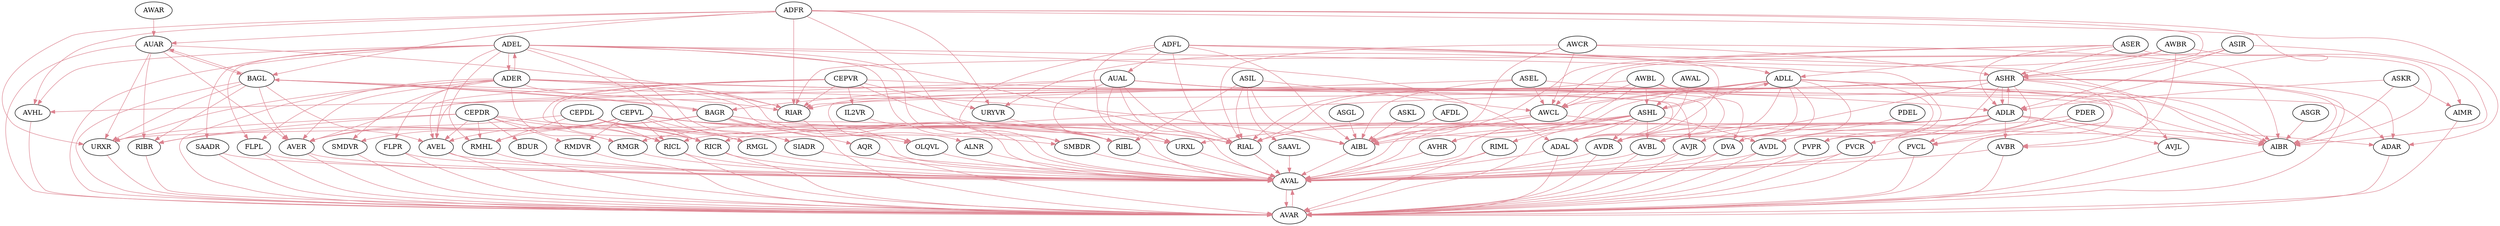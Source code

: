 digraph "" {
	RMGR	[layer=1];
	AVAL	[layer=2];
	RMGR -> AVAL	[key=0,
		alpha=0.5,
		color="#DC828F",
		edge_type=chemical,
		weight=1];
	ALNR	[layer=1];
	ALNR -> AVAL	[key=0,
		alpha=0.5,
		color="#DC828F",
		edge_type=chemical,
		weight=6];
	FLPL	[layer=1];
	AVAR	[layer=2];
	FLPL -> AVAR	[key=0,
		alpha=0.5,
		color="#DC828F",
		edge_type=chemical,
		weight=48];
	FLPL -> AVAL	[key=0,
		alpha=0.5,
		color="#DC828F",
		edge_type=chemical,
		weight=33];
	ADEL	[layer=1];
	ADEL -> FLPL	[key=0,
		alpha=0.5,
		color="#DC828F",
		edge_type=chemical,
		weight=4];
	ADER	[layer=1];
	ADEL -> ADER	[key=0,
		alpha=0.5,
		color="#DC828F",
		edge_type=chemical,
		weight=5];
	ADEL -> AVAR	[key=0,
		alpha=0.5,
		color="#DC828F",
		edge_type=chemical,
		weight=9];
	ADEL -> AVAL	[key=0,
		alpha=0.5,
		color="#DC828F",
		edge_type=chemical,
		weight=7];
	ADAL	[layer=1];
	ADEL -> ADAL	[key=0,
		alpha=0.5,
		color="#DC828F",
		edge_type=chemical,
		weight=1];
	SIADR	[layer=1];
	ADEL -> SIADR	[key=0,
		alpha=0.5,
		color="#DC828F",
		edge_type=chemical,
		weight=2];
	AVEL	[layer=1];
	ADEL -> AVEL	[key=0,
		alpha=0.5,
		color="#DC828F",
		edge_type=chemical,
		weight=3];
	AVDL	[layer=1];
	ADEL -> AVDL	[key=0,
		alpha=0.5,
		color="#DC828F",
		edge_type=chemical,
		weight=2];
	SMBDR	[layer=1];
	ADEL -> SMBDR	[key=0,
		alpha=0.5,
		color="#DC828F",
		edge_type=chemical,
		weight=1];
	RIAL	[layer=1];
	ADEL -> RIAL	[key=0,
		alpha=0.5,
		color="#DC828F",
		edge_type=chemical,
		weight=2];
	RMGL	[layer=1];
	ADEL -> RMGL	[key=0,
		alpha=0.5,
		color="#DC828F",
		edge_type=chemical,
		weight=7];
	SAADR	[layer=1];
	ADEL -> SAADR	[key=0,
		alpha=0.5,
		color="#DC828F",
		edge_type=chemical,
		weight=1];
	AVHL	[layer=1];
	ADEL -> AVHL	[key=0,
		alpha=0.5,
		color="#DC828F",
		edge_type=chemical,
		weight=2];
	RMHL	[layer=1];
	ADEL -> RMHL	[key=0,
		alpha=0.5,
		color="#DC828F",
		edge_type=chemical,
		weight=1];
	ADER -> RMGR	[key=0,
		alpha=0.5,
		color="#DC828F",
		edge_type=chemical,
		weight=5];
	ADER -> ALNR	[key=0,
		alpha=0.5,
		color="#DC828F",
		edge_type=chemical,
		weight=1];
	ADER -> FLPL	[key=0,
		alpha=0.5,
		color="#DC828F",
		edge_type=chemical,
		weight=1];
	ADER -> ADEL	[key=0,
		alpha=0.5,
		color="#DC828F",
		edge_type=chemical,
		weight=3];
	AVDR	[layer=1];
	ADER -> AVDR	[key=0,
		alpha=0.5,
		color="#DC828F",
		edge_type=chemical,
		weight=5];
	FLPR	[layer=1];
	ADER -> FLPR	[key=0,
		alpha=0.5,
		color="#DC828F",
		edge_type=chemical,
		weight=4];
	AVER	[layer=1];
	ADER -> AVER	[key=0,
		alpha=0.5,
		color="#DC828F",
		edge_type=chemical,
		weight=4];
	ADER -> AVAR	[key=0,
		alpha=0.5,
		color="#DC828F",
		edge_type=chemical,
		weight=4];
	AVJR	[layer=1];
	ADER -> AVJR	[key=0,
		alpha=0.5,
		color="#DC828F",
		edge_type=chemical,
		weight=1];
	ADER -> AVAL	[key=0,
		alpha=0.5,
		color="#DC828F",
		edge_type=chemical,
		weight=9];
	RIAR	[layer=1];
	ADER -> RIAR	[key=0,
		alpha=0.5,
		color="#DC828F",
		edge_type=chemical,
		weight=1];
	URXR	[layer=1];
	ADER -> URXR	[key=0,
		alpha=0.5,
		color="#DC828F",
		edge_type=chemical,
		weight=2];
	SMDVR	[layer=1];
	ADER -> SMDVR	[key=0,
		alpha=0.5,
		color="#DC828F",
		edge_type=chemical,
		weight=1];
	ADAR	[layer=1];
	ADER -> ADAR	[key=0,
		alpha=0.5,
		color="#DC828F",
		edge_type=chemical,
		weight=1];
	AVDR -> AVAR	[key=0,
		alpha=0.5,
		color="#DC828F",
		edge_type=chemical,
		weight=52];
	AVDR -> AVAL	[key=0,
		alpha=0.5,
		color="#DC828F",
		edge_type=chemical,
		weight=41];
	FLPR -> AVAR	[key=0,
		alpha=0.5,
		color="#DC828F",
		edge_type=chemical,
		weight=10];
	FLPR -> AVAL	[key=0,
		alpha=0.5,
		color="#DC828F",
		edge_type=chemical,
		weight=23];
	AVER -> AVAR	[key=0,
		alpha=0.5,
		color="#DC828F",
		edge_type=chemical,
		weight=33];
	AVER -> AVAL	[key=0,
		alpha=0.5,
		color="#DC828F",
		edge_type=chemical,
		weight=14];
	AVAR -> AVAL	[key=0,
		alpha=0.5,
		color="#DC828F",
		edge_type=chemical,
		weight=7];
	AVJR -> AVAR	[key=0,
		alpha=0.5,
		color="#DC828F",
		edge_type=chemical,
		weight=5];
	AVJR -> AVAL	[key=0,
		alpha=0.5,
		color="#DC828F",
		edge_type=chemical,
		weight=4];
	AVAL -> AVAR	[key=0,
		alpha=0.5,
		color="#DC828F",
		edge_type=chemical,
		weight=12];
	RIAR -> AVAR	[key=0,
		alpha=0.5,
		color="#DC828F",
		edge_type=chemical,
		weight=2];
	URXR -> AVAR	[key=0,
		alpha=0.5,
		color="#DC828F",
		edge_type=chemical,
		weight=2];
	SMDVR -> AVAR	[key=0,
		alpha=0.5,
		color="#DC828F",
		edge_type=chemical,
		weight=1];
	ADAR -> AVAR	[key=0,
		alpha=0.5,
		color="#DC828F",
		edge_type=chemical,
		weight=8];
	ADAL -> AVAR	[key=0,
		alpha=0.5,
		color="#DC828F",
		edge_type=chemical,
		weight=7];
	ADAL -> AVAL	[key=0,
		alpha=0.5,
		color="#DC828F",
		edge_type=chemical,
		weight=3];
	SIADR -> AVAL	[key=0,
		alpha=0.5,
		color="#DC828F",
		edge_type=chemical,
		weight=1];
	AVEL -> AVAR	[key=0,
		alpha=0.5,
		color="#DC828F",
		edge_type=chemical,
		weight=3];
	AVEL -> AVAL	[key=0,
		alpha=0.5,
		color="#DC828F",
		edge_type=chemical,
		weight=17];
	AVDL -> AVAR	[key=0,
		alpha=0.5,
		color="#DC828F",
		edge_type=chemical,
		weight=37];
	AVDL -> AVAL	[key=0,
		alpha=0.5,
		color="#DC828F",
		edge_type=chemical,
		weight=37];
	SMBDR -> AVAL	[key=0,
		alpha=0.5,
		color="#DC828F",
		edge_type=chemical,
		weight=1];
	RIAL -> AVAL	[key=0,
		alpha=0.5,
		color="#DC828F",
		edge_type=chemical,
		weight=2];
	RMGL -> AVAL	[key=0,
		alpha=0.5,
		color="#DC828F",
		edge_type=chemical,
		weight=3];
	SAADR -> AVAR	[key=0,
		alpha=0.5,
		color="#DC828F",
		edge_type=chemical,
		weight=26];
	SAADR -> AVAL	[key=0,
		alpha=0.5,
		color="#DC828F",
		edge_type=chemical,
		weight=1];
	AVHL -> AVAR	[key=0,
		alpha=0.5,
		color="#DC828F",
		edge_type=chemical,
		weight=1];
	RMHL -> AVAR	[key=0,
		alpha=0.5,
		color="#DC828F",
		edge_type=chemical,
		weight=1];
	AIBL	[layer=1];
	AIBL -> AVAL	[key=0,
		alpha=0.5,
		color="#DC828F",
		edge_type=chemical,
		weight=5];
	RIBL	[layer=1];
	RIBL -> AVAL	[key=0,
		alpha=0.5,
		color="#DC828F",
		edge_type=chemical,
		weight=5];
	ADLL	[layer=1];
	ADLL -> AVDR	[key=0,
		alpha=0.5,
		color="#DC828F",
		edge_type=chemical,
		weight=15];
	ADLL -> AVAR	[key=0,
		alpha=0.5,
		color="#DC828F",
		edge_type=chemical,
		weight=5];
	ADLL -> AVJR	[key=0,
		alpha=0.5,
		color="#DC828F",
		edge_type=chemical,
		weight=9];
	ADLL -> AVAL	[key=0,
		alpha=0.5,
		color="#DC828F",
		edge_type=chemical,
		weight=9];
	ADLL -> ADAL	[key=0,
		alpha=0.5,
		color="#DC828F",
		edge_type=chemical,
		weight=1];
	ADLL -> AVDL	[key=0,
		alpha=0.5,
		color="#DC828F",
		edge_type=chemical,
		weight=4];
	ADLL -> RIAL	[key=0,
		alpha=0.5,
		color="#DC828F",
		edge_type=chemical,
		weight=1];
	ADLL -> AIBL	[key=0,
		alpha=0.5,
		color="#DC828F",
		edge_type=chemical,
		weight=26];
	AVBL	[layer=1];
	ADLL -> AVBL	[key=0,
		alpha=0.5,
		color="#DC828F",
		edge_type=chemical,
		weight=12];
	AVJL	[layer=1];
	ADLL -> AVJL	[key=0,
		alpha=0.5,
		color="#DC828F",
		edge_type=chemical,
		weight=3];
	OLQVL	[layer=1];
	ADLL -> OLQVL	[key=0,
		alpha=0.5,
		color="#DC828F",
		edge_type=chemical,
		weight=2];
	AWCL	[layer=1];
	ADLL -> AWCL	[key=0,
		alpha=0.5,
		color="#DC828F",
		edge_type=chemical,
		weight=2];
	ASHL	[layer=1];
	ADLL -> ASHL	[key=0,
		alpha=0.5,
		color="#DC828F",
		edge_type=chemical,
		weight=6];
	AUAL	[layer=1];
	AUAL -> AVDR	[key=0,
		alpha=0.5,
		color="#DC828F",
		edge_type=chemical,
		weight=2];
	AUAL -> AVAL	[key=0,
		alpha=0.5,
		color="#DC828F",
		edge_type=chemical,
		weight=11];
	AUAL -> AVEL	[key=0,
		alpha=0.5,
		color="#DC828F",
		edge_type=chemical,
		weight=9];
	AUAL -> RIAL	[key=0,
		alpha=0.5,
		color="#DC828F",
		edge_type=chemical,
		weight=21];
	AUAL -> RIBL	[key=0,
		alpha=0.5,
		color="#DC828F",
		edge_type=chemical,
		weight=35];
	URXL	[layer=1];
	AUAL -> URXL	[key=0,
		alpha=0.5,
		color="#DC828F",
		edge_type=chemical,
		weight=1];
	AIBR	[layer=1];
	AUAL -> AIBR	[key=0,
		alpha=0.5,
		color="#DC828F",
		edge_type=chemical,
		weight=1];
	BAGR	[layer=1];
	AUAL -> BAGR	[key=0,
		alpha=0.5,
		color="#DC828F",
		edge_type=chemical,
		weight=3];
	DVA	[layer=1];
	AUAL -> DVA	[key=0,
		alpha=0.5,
		color="#DC828F",
		edge_type=chemical,
		weight=2];
	ADFL	[layer=0];
	ADFL -> ADAL	[key=0,
		alpha=0.5,
		color="#DC828F",
		edge_type=chemical,
		weight=2];
	ADFL -> RIAL	[key=0,
		alpha=0.5,
		color="#DC828F",
		edge_type=chemical,
		weight=46];
	ADFL -> AIBL	[key=0,
		alpha=0.5,
		color="#DC828F",
		edge_type=chemical,
		weight=2];
	ADFL -> RIBL	[key=0,
		alpha=0.5,
		color="#DC828F",
		edge_type=chemical,
		weight=4];
	ADFL -> ADLL	[key=0,
		alpha=0.5,
		color="#DC828F",
		edge_type=chemical,
		weight=1];
	ADFL -> AUAL	[key=0,
		alpha=0.5,
		color="#DC828F",
		edge_type=chemical,
		weight=12];
	ADFL -> URXL	[key=0,
		alpha=0.5,
		color="#DC828F",
		edge_type=chemical,
		weight=1];
	ADFL -> AIBR	[key=0,
		alpha=0.5,
		color="#DC828F",
		edge_type=chemical,
		weight=1];
	URXL -> AVAL	[key=0,
		alpha=0.5,
		color="#DC828F",
		edge_type=chemical,
		weight=1];
	AIBR -> AVAR	[key=0,
		alpha=0.5,
		color="#DC828F",
		edge_type=chemical,
		weight=2];
	ADFR	[layer=0];
	ADFR -> RIAR	[key=0,
		alpha=0.5,
		color="#DC828F",
		edge_type=chemical,
		weight=61];
	ADFR -> URXR	[key=0,
		alpha=0.5,
		color="#DC828F",
		edge_type=chemical,
		weight=10];
	ADFR -> ADAR	[key=0,
		alpha=0.5,
		color="#DC828F",
		edge_type=chemical,
		weight=4];
	ADFR -> SMBDR	[key=0,
		alpha=0.5,
		color="#DC828F",
		edge_type=chemical,
		weight=2];
	ADFR -> AVHL	[key=0,
		alpha=0.5,
		color="#DC828F",
		edge_type=chemical,
		weight=1];
	PVPR	[layer=1];
	ADFR -> PVPR	[key=0,
		alpha=0.5,
		color="#DC828F",
		edge_type=chemical,
		weight=1];
	URYVR	[layer=1];
	ADFR -> URYVR	[key=0,
		alpha=0.5,
		color="#DC828F",
		edge_type=chemical,
		weight=2];
	AUAR	[layer=1];
	ADFR -> AUAR	[key=0,
		alpha=0.5,
		color="#DC828F",
		edge_type=chemical,
		weight=9];
	BAGL	[layer=1];
	ADFR -> BAGL	[key=0,
		alpha=0.5,
		color="#DC828F",
		edge_type=chemical,
		weight=6];
	ASHR	[layer=1];
	ADFR -> ASHR	[key=0,
		alpha=0.5,
		color="#DC828F",
		edge_type=chemical,
		weight=6];
	PVPR -> AVAR	[key=0,
		alpha=0.5,
		color="#DC828F",
		edge_type=chemical,
		weight=5];
	PVPR -> AVAL	[key=0,
		alpha=0.5,
		color="#DC828F",
		edge_type=chemical,
		weight=1];
	URYVR -> AVAL	[key=0,
		alpha=0.5,
		color="#DC828F",
		edge_type=chemical,
		weight=2];
	AUAR -> AVER	[key=0,
		alpha=0.5,
		color="#DC828F",
		edge_type=chemical,
		weight=13];
	AUAR -> AVAR	[key=0,
		alpha=0.5,
		color="#DC828F",
		edge_type=chemical,
		weight=3];
	AUAR -> RIAR	[key=0,
		alpha=0.5,
		color="#DC828F",
		edge_type=chemical,
		weight=22];
	AUAR -> URXR	[key=0,
		alpha=0.5,
		color="#DC828F",
		edge_type=chemical,
		weight=5];
	AUAR -> BAGL	[key=0,
		alpha=0.5,
		color="#DC828F",
		edge_type=chemical,
		weight=1];
	RIBR	[layer=1];
	AUAR -> RIBR	[key=0,
		alpha=0.5,
		color="#DC828F",
		edge_type=chemical,
		weight=31];
	BAGL -> AVER	[key=0,
		alpha=0.5,
		color="#DC828F",
		edge_type=chemical,
		weight=7];
	BAGL -> AVAR	[key=0,
		alpha=0.5,
		color="#DC828F",
		edge_type=chemical,
		weight=3];
	BAGL -> RIAR	[key=0,
		alpha=0.5,
		color="#DC828F",
		edge_type=chemical,
		weight=18];
	BAGL -> URXR	[key=0,
		alpha=0.5,
		color="#DC828F",
		edge_type=chemical,
		weight=1];
	BAGL -> AVEL	[key=0,
		alpha=0.5,
		color="#DC828F",
		edge_type=chemical,
		weight=2];
	BAGL -> AIBL	[key=0,
		alpha=0.5,
		color="#DC828F",
		edge_type=chemical,
		weight=2];
	BAGL -> AUAR	[key=0,
		alpha=0.5,
		color="#DC828F",
		edge_type=chemical,
		weight=2];
	BAGL -> RIBR	[key=0,
		alpha=0.5,
		color="#DC828F",
		edge_type=chemical,
		weight=19];
	BAGL -> BAGR	[key=0,
		alpha=0.5,
		color="#DC828F",
		edge_type=chemical,
		weight=1];
	ASHR -> RMGR	[key=0,
		alpha=0.5,
		color="#DC828F",
		edge_type=chemical,
		weight=6];
	ASHR -> AVDR	[key=0,
		alpha=0.5,
		color="#DC828F",
		edge_type=chemical,
		weight=2];
	ASHR -> AVER	[key=0,
		alpha=0.5,
		color="#DC828F",
		edge_type=chemical,
		weight=7];
	ASHR -> AVAR	[key=0,
		alpha=0.5,
		color="#DC828F",
		edge_type=chemical,
		weight=10];
	ASHR -> RIAR	[key=0,
		alpha=0.5,
		color="#DC828F",
		edge_type=chemical,
		weight=3];
	ASHR -> ADAR	[key=0,
		alpha=0.5,
		color="#DC828F",
		edge_type=chemical,
		weight=5];
	ASHR -> AVDL	[key=0,
		alpha=0.5,
		color="#DC828F",
		edge_type=chemical,
		weight=27];
	ASHR -> AVHL	[key=0,
		alpha=0.5,
		color="#DC828F",
		edge_type=chemical,
		weight=1];
	ASHR -> AIBR	[key=0,
		alpha=0.5,
		color="#DC828F",
		edge_type=chemical,
		weight=7];
	ASHR -> PVPR	[key=0,
		alpha=0.5,
		color="#DC828F",
		edge_type=chemical,
		weight=1];
	AVBR	[layer=1];
	ASHR -> AVBR	[key=0,
		alpha=0.5,
		color="#DC828F",
		edge_type=chemical,
		weight=6];
	ADLR	[layer=1];
	ASHR -> ADLR	[key=0,
		alpha=0.5,
		color="#DC828F",
		edge_type=chemical,
		weight=13];
	PVCL	[layer=1];
	ASHR -> PVCL	[key=0,
		alpha=0.5,
		color="#DC828F",
		edge_type=chemical,
		weight=3];
	AVBR -> AVAR	[key=0,
		alpha=0.5,
		color="#DC828F",
		edge_type=chemical,
		weight=14];
	AVBR -> AVAL	[key=0,
		alpha=0.5,
		color="#DC828F",
		edge_type=chemical,
		weight=10];
	ADLR -> AVDR	[key=0,
		alpha=0.5,
		color="#DC828F",
		edge_type=chemical,
		weight=3];
	ADLR -> AVAR	[key=0,
		alpha=0.5,
		color="#DC828F",
		edge_type=chemical,
		weight=8];
	ADLR -> AVJR	[key=0,
		alpha=0.5,
		color="#DC828F",
		edge_type=chemical,
		weight=3];
	ADLR -> URXR	[key=0,
		alpha=0.5,
		color="#DC828F",
		edge_type=chemical,
		weight=8];
	ADLR -> ADAR	[key=0,
		alpha=0.5,
		color="#DC828F",
		edge_type=chemical,
		weight=1];
	ADLR -> AVDL	[key=0,
		alpha=0.5,
		color="#DC828F",
		edge_type=chemical,
		weight=26];
	ADLR -> AIBR	[key=0,
		alpha=0.5,
		color="#DC828F",
		edge_type=chemical,
		weight=27];
	ADLR -> ASHR	[key=0,
		alpha=0.5,
		color="#DC828F",
		edge_type=chemical,
		weight=4];
	ADLR -> AVBR	[key=0,
		alpha=0.5,
		color="#DC828F",
		edge_type=chemical,
		weight=7];
	ADLR -> AVBL	[key=0,
		alpha=0.5,
		color="#DC828F",
		edge_type=chemical,
		weight=3];
	RICR	[layer=1];
	ADLR -> RICR	[key=0,
		alpha=0.5,
		color="#DC828F",
		edge_type=chemical,
		weight=5];
	RICL	[layer=1];
	ADLR -> RICL	[key=0,
		alpha=0.5,
		color="#DC828F",
		edge_type=chemical,
		weight=1];
	ADLR -> PVCL	[key=0,
		alpha=0.5,
		color="#DC828F",
		edge_type=chemical,
		weight=3];
	ADLR -> AVJL	[key=0,
		alpha=0.5,
		color="#DC828F",
		edge_type=chemical,
		weight=2];
	AVBL -> AVAR	[key=0,
		alpha=0.5,
		color="#DC828F",
		edge_type=chemical,
		weight=14];
	AVBL -> AVAL	[key=0,
		alpha=0.5,
		color="#DC828F",
		edge_type=chemical,
		weight=9];
	RICR -> AVAR	[key=0,
		alpha=0.5,
		color="#DC828F",
		edge_type=chemical,
		weight=13];
	RICR -> AVAL	[key=0,
		alpha=0.5,
		color="#DC828F",
		edge_type=chemical,
		weight=15];
	RICL -> AVAR	[key=0,
		alpha=0.5,
		color="#DC828F",
		edge_type=chemical,
		weight=18];
	RICL -> AVAL	[key=0,
		alpha=0.5,
		color="#DC828F",
		edge_type=chemical,
		weight=15];
	PVCL -> AVAR	[key=0,
		alpha=0.5,
		color="#DC828F",
		edge_type=chemical,
		weight=7];
	PVCL -> AVAL	[key=0,
		alpha=0.5,
		color="#DC828F",
		edge_type=chemical,
		weight=5];
	AVJL -> AVAR	[key=0,
		alpha=0.5,
		color="#DC828F",
		edge_type=chemical,
		weight=1];
	OLQVL -> AVAL	[key=0,
		alpha=0.5,
		color="#DC828F",
		edge_type=chemical,
		weight=1];
	AWCL -> AVAL	[key=0,
		alpha=0.5,
		color="#DC828F",
		edge_type=chemical,
		weight=1];
	AWCL -> RIAL	[key=0,
		alpha=0.5,
		color="#DC828F",
		edge_type=chemical,
		weight=6];
	AWCL -> AIBL	[key=0,
		alpha=0.5,
		color="#DC828F",
		edge_type=chemical,
		weight=12];
	AWCL -> AIBR	[key=0,
		alpha=0.5,
		color="#DC828F",
		edge_type=chemical,
		weight=2];
	ASHL -> AVDR	[key=0,
		alpha=0.5,
		color="#DC828F",
		edge_type=chemical,
		weight=20];
	ASHL -> AVAR	[key=0,
		alpha=0.5,
		color="#DC828F",
		edge_type=chemical,
		weight=1];
	ASHL -> AVAL	[key=0,
		alpha=0.5,
		color="#DC828F",
		edge_type=chemical,
		weight=15];
	ASHL -> ADAL	[key=0,
		alpha=0.5,
		color="#DC828F",
		edge_type=chemical,
		weight=2];
	ASHL -> AVDL	[key=0,
		alpha=0.5,
		color="#DC828F",
		edge_type=chemical,
		weight=7];
	ASHL -> RIAL	[key=0,
		alpha=0.5,
		color="#DC828F",
		edge_type=chemical,
		weight=9];
	ASHL -> AIBL	[key=0,
		alpha=0.5,
		color="#DC828F",
		edge_type=chemical,
		weight=13];
	ASHL -> ADLL	[key=0,
		alpha=0.5,
		color="#DC828F",
		edge_type=chemical,
		weight=6];
	ASHL -> URXL	[key=0,
		alpha=0.5,
		color="#DC828F",
		edge_type=chemical,
		weight=2];
	ASHL -> AVBL	[key=0,
		alpha=0.5,
		color="#DC828F",
		edge_type=chemical,
		weight=14];
	AVHR	[layer=1];
	ASHL -> AVHR	[key=0,
		alpha=0.5,
		color="#DC828F",
		edge_type=chemical,
		weight=2];
	RIML	[layer=1];
	ASHL -> RIML	[key=0,
		alpha=0.5,
		color="#DC828F",
		edge_type=chemical,
		weight=4];
	AFDL	[layer=0];
	AFDL -> AIBL	[key=0,
		alpha=0.5,
		color="#DC828F",
		edge_type=chemical,
		weight=1];
	ASER	[layer=0];
	ASER -> AIBL	[key=0,
		alpha=0.5,
		color="#DC828F",
		edge_type=chemical,
		weight=4];
	ASER -> ADLL	[key=0,
		alpha=0.5,
		color="#DC828F",
		edge_type=chemical,
		weight=4];
	ASER -> AIBR	[key=0,
		alpha=0.5,
		color="#DC828F",
		edge_type=chemical,
		weight=32];
	ASER -> ASHR	[key=0,
		alpha=0.5,
		color="#DC828F",
		edge_type=chemical,
		weight=2];
	ASER -> ADLR	[key=0,
		alpha=0.5,
		color="#DC828F",
		edge_type=chemical,
		weight=1];
	ASER -> AWCL	[key=0,
		alpha=0.5,
		color="#DC828F",
		edge_type=chemical,
		weight=1];
	ASEL	[layer=0];
	ASEL -> RIAR	[key=0,
		alpha=0.5,
		color="#DC828F",
		edge_type=chemical,
		weight=2];
	ASEL -> AIBL	[key=0,
		alpha=0.5,
		color="#DC828F",
		edge_type=chemical,
		weight=16];
	ASEL -> AIBR	[key=0,
		alpha=0.5,
		color="#DC828F",
		edge_type=chemical,
		weight=13];
	ASEL -> AWCL	[key=0,
		alpha=0.5,
		color="#DC828F",
		edge_type=chemical,
		weight=16];
	ASGL	[layer=0];
	ASGL -> AIBL	[key=0,
		alpha=0.5,
		color="#DC828F",
		edge_type=chemical,
		weight=17];
	ASGR	[layer=0];
	ASGR -> AIBR	[key=0,
		alpha=0.5,
		color="#DC828F",
		edge_type=chemical,
		weight=20];
	AVHR -> AVAL	[key=0,
		alpha=0.5,
		color="#DC828F",
		edge_type=chemical,
		weight=1];
	RIML -> AVAR	[key=0,
		alpha=0.5,
		color="#DC828F",
		edge_type=chemical,
		weight=2];
	RIML -> AVAL	[key=0,
		alpha=0.5,
		color="#DC828F",
		edge_type=chemical,
		weight=5];
	SAAVL	[layer=1];
	SAAVL -> AVAL	[key=0,
		alpha=0.5,
		color="#DC828F",
		edge_type=chemical,
		weight=56];
	ASIL	[layer=0];
	ASIL -> RIAL	[key=0,
		alpha=0.5,
		color="#DC828F",
		edge_type=chemical,
		weight=3];
	ASIL -> AIBL	[key=0,
		alpha=0.5,
		color="#DC828F",
		edge_type=chemical,
		weight=3];
	ASIL -> RIBL	[key=0,
		alpha=0.5,
		color="#DC828F",
		edge_type=chemical,
		weight=1];
	ASIL -> AWCL	[key=0,
		alpha=0.5,
		color="#DC828F",
		edge_type=chemical,
		weight=3];
	ASIL -> SAAVL	[key=0,
		alpha=0.5,
		color="#DC828F",
		edge_type=chemical,
		weight=2];
	ASIR	[layer=0];
	ASIR -> AIBR	[key=0,
		alpha=0.5,
		color="#DC828F",
		edge_type=chemical,
		weight=3];
	ASIR -> ASHR	[key=0,
		alpha=0.5,
		color="#DC828F",
		edge_type=chemical,
		weight=2];
	ASIR -> ADLR	[key=0,
		alpha=0.5,
		color="#DC828F",
		edge_type=chemical,
		weight=1];
	ASIR -> AWCL	[key=0,
		alpha=0.5,
		color="#DC828F",
		edge_type=chemical,
		weight=2];
	ASKL	[layer=0];
	ASKL -> AIBL	[key=0,
		alpha=0.5,
		color="#DC828F",
		edge_type=chemical,
		weight=9];
	ASKR	[layer=0];
	ASKR -> AIBR	[key=0,
		alpha=0.5,
		color="#DC828F",
		edge_type=chemical,
		weight=2];
	ASKR -> ADLR	[key=0,
		alpha=0.5,
		color="#DC828F",
		edge_type=chemical,
		weight=3];
	AIMR	[layer=1];
	ASKR -> AIMR	[key=0,
		alpha=0.5,
		color="#DC828F",
		edge_type=chemical,
		weight=5];
	AIMR -> AVAR	[key=0,
		alpha=0.5,
		color="#DC828F",
		edge_type=chemical,
		weight=1];
	RIBR -> AVAR	[key=0,
		alpha=0.5,
		color="#DC828F",
		edge_type=chemical,
		weight=6];
	BAGR -> AVAL	[key=0,
		alpha=0.5,
		color="#DC828F",
		edge_type=chemical,
		weight=4];
	BAGR -> AVEL	[key=0,
		alpha=0.5,
		color="#DC828F",
		edge_type=chemical,
		weight=8];
	BAGR -> RIAL	[key=0,
		alpha=0.5,
		color="#DC828F",
		edge_type=chemical,
		weight=18];
	BAGR -> RIBL	[key=0,
		alpha=0.5,
		color="#DC828F",
		edge_type=chemical,
		weight=22];
	BAGR -> BAGL	[key=0,
		alpha=0.5,
		color="#DC828F",
		edge_type=chemical,
		weight=3];
	BAGR -> OLQVL	[key=0,
		alpha=0.5,
		color="#DC828F",
		edge_type=chemical,
		weight=2];
	BAGR -> RIBR	[key=0,
		alpha=0.5,
		color="#DC828F",
		edge_type=chemical,
		weight=1];
	AQR	[layer=1];
	BAGR -> AQR	[key=0,
		alpha=0.5,
		color="#DC828F",
		edge_type=chemical,
		weight=3];
	DVA -> AVAR	[key=0,
		alpha=0.5,
		color="#DC828F",
		edge_type=chemical,
		weight=2];
	DVA -> AVAL	[key=0,
		alpha=0.5,
		color="#DC828F",
		edge_type=chemical,
		weight=6];
	AWAR	[layer=0];
	AWAR -> AUAR	[key=0,
		alpha=0.5,
		color="#DC828F",
		edge_type=chemical,
		weight=1];
	AWAL	[layer=0];
	AWAL -> ADAL	[key=0,
		alpha=0.5,
		color="#DC828F",
		edge_type=chemical,
		weight=2];
	AWAL -> ASHL	[key=0,
		alpha=0.5,
		color="#DC828F",
		edge_type=chemical,
		weight=2];
	AWBL	[layer=0];
	AWBL -> RIAL	[key=0,
		alpha=0.5,
		color="#DC828F",
		edge_type=chemical,
		weight=10];
	AWBL -> AIBR	[key=0,
		alpha=0.5,
		color="#DC828F",
		edge_type=chemical,
		weight=1];
	AWBL -> AVBL	[key=0,
		alpha=0.5,
		color="#DC828F",
		edge_type=chemical,
		weight=2];
	AWBL -> AWCL	[key=0,
		alpha=0.5,
		color="#DC828F",
		edge_type=chemical,
		weight=1];
	AWBL -> ASHL	[key=0,
		alpha=0.5,
		color="#DC828F",
		edge_type=chemical,
		weight=2];
	AWBL -> AVHR	[key=0,
		alpha=0.5,
		color="#DC828F",
		edge_type=chemical,
		weight=2];
	AWBR	[layer=0];
	AWBR -> RIAR	[key=0,
		alpha=0.5,
		color="#DC828F",
		edge_type=chemical,
		weight=3];
	AWBR -> URYVR	[key=0,
		alpha=0.5,
		color="#DC828F",
		edge_type=chemical,
		weight=1];
	AWBR -> ASHR	[key=0,
		alpha=0.5,
		color="#DC828F",
		edge_type=chemical,
		weight=2];
	AWBR -> AVBR	[key=0,
		alpha=0.5,
		color="#DC828F",
		edge_type=chemical,
		weight=2];
	AWBR -> AIMR	[key=0,
		alpha=0.5,
		color="#DC828F",
		edge_type=chemical,
		weight=1];
	AWCR	[layer=0];
	AWCR -> RIAL	[key=0,
		alpha=0.5,
		color="#DC828F",
		edge_type=chemical,
		weight=3];
	AWCR -> AIBL	[key=0,
		alpha=0.5,
		color="#DC828F",
		edge_type=chemical,
		weight=3];
	AWCR -> AIBR	[key=0,
		alpha=0.5,
		color="#DC828F",
		edge_type=chemical,
		weight=18];
	AWCR -> ASHR	[key=0,
		alpha=0.5,
		color="#DC828F",
		edge_type=chemical,
		weight=1];
	AWCR -> AWCL	[key=0,
		alpha=0.5,
		color="#DC828F",
		edge_type=chemical,
		weight=17];
	AQR -> AVAR	[key=0,
		alpha=0.5,
		color="#DC828F",
		edge_type=chemical,
		weight=6];
	AQR -> AVAL	[key=0,
		alpha=0.5,
		color="#DC828F",
		edge_type=chemical,
		weight=4];
	IL2VR	[layer=1];
	IL2VR -> AVAL	[key=0,
		alpha=0.5,
		color="#DC828F",
		edge_type=chemical,
		weight=1];
	CEPVR	[layer=0];
	CEPVR -> RIAR	[key=0,
		alpha=0.5,
		color="#DC828F",
		edge_type=chemical,
		weight=1];
	CEPVR -> AVEL	[key=0,
		alpha=0.5,
		color="#DC828F",
		edge_type=chemical,
		weight=13];
	CEPVR -> RIAL	[key=0,
		alpha=0.5,
		color="#DC828F",
		edge_type=chemical,
		weight=1];
	CEPVR -> URYVR	[key=0,
		alpha=0.5,
		color="#DC828F",
		edge_type=chemical,
		weight=2];
	CEPVR -> ADLR	[key=0,
		alpha=0.5,
		color="#DC828F",
		edge_type=chemical,
		weight=3];
	CEPVR -> RICR	[key=0,
		alpha=0.5,
		color="#DC828F",
		edge_type=chemical,
		weight=12];
	CEPVR -> RICL	[key=0,
		alpha=0.5,
		color="#DC828F",
		edge_type=chemical,
		weight=13];
	CEPVR -> IL2VR	[key=0,
		alpha=0.5,
		color="#DC828F",
		edge_type=chemical,
		weight=3];
	CEPDL	[layer=0];
	CEPDL -> AVER	[key=0,
		alpha=0.5,
		color="#DC828F",
		edge_type=chemical,
		weight=13];
	CEPDL -> SIADR	[key=0,
		alpha=0.5,
		color="#DC828F",
		edge_type=chemical,
		weight=4];
	CEPDL -> SMBDR	[key=0,
		alpha=0.5,
		color="#DC828F",
		edge_type=chemical,
		weight=5];
	CEPDL -> RMGL	[key=0,
		alpha=0.5,
		color="#DC828F",
		edge_type=chemical,
		weight=6];
	CEPDL -> RMHL	[key=0,
		alpha=0.5,
		color="#DC828F",
		edge_type=chemical,
		weight=1];
	CEPDL -> RIBL	[key=0,
		alpha=0.5,
		color="#DC828F",
		edge_type=chemical,
		weight=3];
	CEPDL -> RICR	[key=0,
		alpha=0.5,
		color="#DC828F",
		edge_type=chemical,
		weight=8];
	CEPDL -> RICL	[key=0,
		alpha=0.5,
		color="#DC828F",
		edge_type=chemical,
		weight=11];
	CEPDR	[layer=0];
	CEPDR -> RMGR	[key=0,
		alpha=0.5,
		color="#DC828F",
		edge_type=chemical,
		weight=1];
	CEPDR -> URXR	[key=0,
		alpha=0.5,
		color="#DC828F",
		edge_type=chemical,
		weight=2];
	CEPDR -> AVEL	[key=0,
		alpha=0.5,
		color="#DC828F",
		edge_type=chemical,
		weight=9];
	CEPDR -> RMHL	[key=0,
		alpha=0.5,
		color="#DC828F",
		edge_type=chemical,
		weight=7];
	CEPDR -> RICR	[key=0,
		alpha=0.5,
		color="#DC828F",
		edge_type=chemical,
		weight=19];
	CEPDR -> RICL	[key=0,
		alpha=0.5,
		color="#DC828F",
		edge_type=chemical,
		weight=13];
	CEPDR -> RIBR	[key=0,
		alpha=0.5,
		color="#DC828F",
		edge_type=chemical,
		weight=3];
	BDUR	[layer=1];
	CEPDR -> BDUR	[key=0,
		alpha=0.5,
		color="#DC828F",
		edge_type=chemical,
		weight=5];
	RMDVR	[layer=1];
	CEPDR -> RMDVR	[key=0,
		alpha=0.5,
		color="#DC828F",
		edge_type=chemical,
		weight=3];
	BDUR -> AVAL	[key=0,
		alpha=0.5,
		color="#DC828F",
		edge_type=chemical,
		weight=7];
	RMDVR -> AVAR	[key=0,
		alpha=0.5,
		color="#DC828F",
		edge_type=chemical,
		weight=1];
	CEPVL	[layer=0];
	CEPVL -> AVER	[key=0,
		alpha=0.5,
		color="#DC828F",
		edge_type=chemical,
		weight=5];
	CEPVL -> SMDVR	[key=0,
		alpha=0.5,
		color="#DC828F",
		edge_type=chemical,
		weight=1];
	CEPVL -> RIAL	[key=0,
		alpha=0.5,
		color="#DC828F",
		edge_type=chemical,
		weight=1];
	CEPVL -> RMGL	[key=0,
		alpha=0.5,
		color="#DC828F",
		edge_type=chemical,
		weight=2];
	CEPVL -> RMHL	[key=0,
		alpha=0.5,
		color="#DC828F",
		edge_type=chemical,
		weight=10];
	CEPVL -> RIBL	[key=0,
		alpha=0.5,
		color="#DC828F",
		edge_type=chemical,
		weight=3];
	CEPVL -> URXL	[key=0,
		alpha=0.5,
		color="#DC828F",
		edge_type=chemical,
		weight=2];
	CEPVL -> RICR	[key=0,
		alpha=0.5,
		color="#DC828F",
		edge_type=chemical,
		weight=17];
	CEPVL -> RICL	[key=0,
		alpha=0.5,
		color="#DC828F",
		edge_type=chemical,
		weight=20];
	CEPVL -> OLQVL	[key=0,
		alpha=0.5,
		color="#DC828F",
		edge_type=chemical,
		weight=19];
	CEPVL -> RMDVR	[key=0,
		alpha=0.5,
		color="#DC828F",
		edge_type=chemical,
		weight=8];
	PDEL	[layer=0];
	PDEL -> DVA	[key=0,
		alpha=0.5,
		color="#DC828F",
		edge_type=chemical,
		weight=7];
	PVCR	[layer=1];
	PVCR -> AVAR	[key=0,
		alpha=0.5,
		color="#DC828F",
		edge_type=chemical,
		weight=5];
	PVCR -> AVAL	[key=0,
		alpha=0.5,
		color="#DC828F",
		edge_type=chemical,
		weight=10];
	PDER	[layer=0];
	PDER -> PVCL	[key=0,
		alpha=0.5,
		color="#DC828F",
		edge_type=chemical,
		weight=1];
	PDER -> DVA	[key=0,
		alpha=0.5,
		color="#DC828F",
		edge_type=chemical,
		weight=1];
	PDER -> PVCR	[key=0,
		alpha=0.5,
		color="#DC828F",
		edge_type=chemical,
		weight=1];
}
